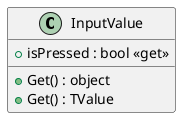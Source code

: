 @startuml
class InputValue {
    + Get() : object
    + Get() : TValue
    + isPressed : bool <<get>>
}
@enduml
